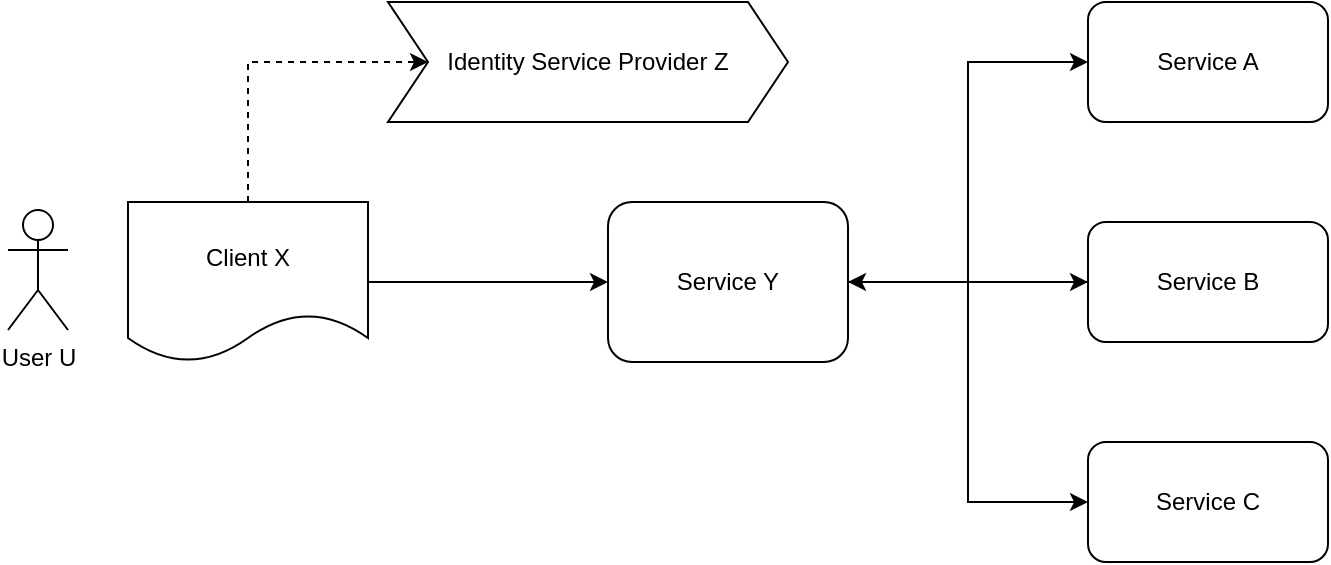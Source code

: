 <mxfile version="23.0.2" type="device" pages="4">
  <diagram name="Page-1" id="EpHW6jqLxCIZAKVAhLXX">
    <mxGraphModel dx="1949" dy="1128" grid="1" gridSize="10" guides="1" tooltips="1" connect="1" arrows="1" fold="1" page="1" pageScale="1" pageWidth="850" pageHeight="1100" math="0" shadow="0">
      <root>
        <mxCell id="0" />
        <mxCell id="1" parent="0" />
        <mxCell id="L0ccHUHznv0jZJR_1SAf-1" style="edgeStyle=orthogonalEdgeStyle;rounded=0;orthogonalLoop=1;jettySize=auto;html=1;entryX=0;entryY=0.5;entryDx=0;entryDy=0;" parent="1" source="L0ccHUHznv0jZJR_1SAf-4" target="L0ccHUHznv0jZJR_1SAf-9" edge="1">
          <mxGeometry relative="1" as="geometry" />
        </mxCell>
        <mxCell id="L0ccHUHznv0jZJR_1SAf-2" style="edgeStyle=orthogonalEdgeStyle;rounded=0;orthogonalLoop=1;jettySize=auto;html=1;entryX=0;entryY=0.5;entryDx=0;entryDy=0;" parent="1" source="L0ccHUHznv0jZJR_1SAf-4" target="L0ccHUHznv0jZJR_1SAf-12" edge="1">
          <mxGeometry relative="1" as="geometry" />
        </mxCell>
        <mxCell id="L0ccHUHznv0jZJR_1SAf-3" style="edgeStyle=orthogonalEdgeStyle;rounded=0;orthogonalLoop=1;jettySize=auto;html=1;entryX=0;entryY=0.5;entryDx=0;entryDy=0;" parent="1" source="L0ccHUHznv0jZJR_1SAf-4" target="L0ccHUHznv0jZJR_1SAf-11" edge="1">
          <mxGeometry relative="1" as="geometry" />
        </mxCell>
        <mxCell id="L0ccHUHznv0jZJR_1SAf-4" value="Service Y" style="rounded=1;whiteSpace=wrap;html=1;" parent="1" vertex="1">
          <mxGeometry x="320" y="340" width="120" height="80" as="geometry" />
        </mxCell>
        <mxCell id="L0ccHUHznv0jZJR_1SAf-5" style="edgeStyle=orthogonalEdgeStyle;rounded=0;orthogonalLoop=1;jettySize=auto;html=1;entryX=0;entryY=0.5;entryDx=0;entryDy=0;" parent="1" source="L0ccHUHznv0jZJR_1SAf-7" target="L0ccHUHznv0jZJR_1SAf-4" edge="1">
          <mxGeometry relative="1" as="geometry" />
        </mxCell>
        <mxCell id="L0ccHUHznv0jZJR_1SAf-6" style="edgeStyle=orthogonalEdgeStyle;rounded=0;orthogonalLoop=1;jettySize=auto;html=1;entryX=0;entryY=0.5;entryDx=0;entryDy=0;dashed=1;" parent="1" source="L0ccHUHznv0jZJR_1SAf-7" target="L0ccHUHznv0jZJR_1SAf-13" edge="1">
          <mxGeometry relative="1" as="geometry">
            <Array as="points">
              <mxPoint x="140" y="270" />
            </Array>
          </mxGeometry>
        </mxCell>
        <mxCell id="L0ccHUHznv0jZJR_1SAf-7" value="Client X" style="shape=document;whiteSpace=wrap;html=1;boundedLbl=1;" parent="1" vertex="1">
          <mxGeometry x="80" y="340" width="120" height="80" as="geometry" />
        </mxCell>
        <mxCell id="L0ccHUHznv0jZJR_1SAf-9" value="Service A" style="rounded=1;whiteSpace=wrap;html=1;" parent="1" vertex="1">
          <mxGeometry x="560" y="240" width="120" height="60" as="geometry" />
        </mxCell>
        <mxCell id="L0ccHUHznv0jZJR_1SAf-10" style="edgeStyle=orthogonalEdgeStyle;rounded=0;orthogonalLoop=1;jettySize=auto;html=1;entryX=1;entryY=0.5;entryDx=0;entryDy=0;" parent="1" source="L0ccHUHznv0jZJR_1SAf-11" target="L0ccHUHznv0jZJR_1SAf-4" edge="1">
          <mxGeometry relative="1" as="geometry" />
        </mxCell>
        <mxCell id="L0ccHUHznv0jZJR_1SAf-11" value="Service B" style="rounded=1;whiteSpace=wrap;html=1;" parent="1" vertex="1">
          <mxGeometry x="560" y="350" width="120" height="60" as="geometry" />
        </mxCell>
        <mxCell id="L0ccHUHznv0jZJR_1SAf-12" value="Service C" style="rounded=1;whiteSpace=wrap;html=1;" parent="1" vertex="1">
          <mxGeometry x="560" y="460" width="120" height="60" as="geometry" />
        </mxCell>
        <mxCell id="L0ccHUHznv0jZJR_1SAf-13" value="Identity Service Provider Z" style="shape=step;perimeter=stepPerimeter;whiteSpace=wrap;html=1;fixedSize=1;" parent="1" vertex="1">
          <mxGeometry x="210" y="240" width="200" height="60" as="geometry" />
        </mxCell>
        <mxCell id="fC7v-ydzmRjRsPLZ8PLD-1" value="User U" style="shape=umlActor;verticalLabelPosition=bottom;verticalAlign=top;html=1;outlineConnect=0;" parent="1" vertex="1">
          <mxGeometry x="20" y="344" width="30" height="60" as="geometry" />
        </mxCell>
      </root>
    </mxGraphModel>
  </diagram>
  <diagram name="Transparante Orkestratie" id="_rfSxsfPXFABy3d9pGol">
    <mxGraphModel dx="1949" dy="1128" grid="1" gridSize="10" guides="1" tooltips="1" connect="1" arrows="1" fold="1" page="1" pageScale="1" pageWidth="850" pageHeight="1100" math="0" shadow="0">
      <root>
        <mxCell id="EHYHmaiTkJKFohf4Ew5H-0" />
        <mxCell id="EHYHmaiTkJKFohf4Ew5H-1" parent="EHYHmaiTkJKFohf4Ew5H-0" />
        <mxCell id="q_uElPZX7aL3MIyYJabv-2" style="edgeStyle=orthogonalEdgeStyle;rounded=0;orthogonalLoop=1;jettySize=auto;html=1;entryX=0;entryY=0.5;entryDx=0;entryDy=0;" parent="EHYHmaiTkJKFohf4Ew5H-1" source="EHYHmaiTkJKFohf4Ew5H-2" target="EHYHmaiTkJKFohf4Ew5H-4" edge="1">
          <mxGeometry relative="1" as="geometry" />
        </mxCell>
        <mxCell id="q_uElPZX7aL3MIyYJabv-3" style="edgeStyle=orthogonalEdgeStyle;rounded=0;orthogonalLoop=1;jettySize=auto;html=1;entryX=0;entryY=0.5;entryDx=0;entryDy=0;" parent="EHYHmaiTkJKFohf4Ew5H-1" source="EHYHmaiTkJKFohf4Ew5H-2" target="EHYHmaiTkJKFohf4Ew5H-6" edge="1">
          <mxGeometry relative="1" as="geometry" />
        </mxCell>
        <mxCell id="q_uElPZX7aL3MIyYJabv-4" style="edgeStyle=orthogonalEdgeStyle;rounded=0;orthogonalLoop=1;jettySize=auto;html=1;entryX=0;entryY=0.5;entryDx=0;entryDy=0;" parent="EHYHmaiTkJKFohf4Ew5H-1" source="EHYHmaiTkJKFohf4Ew5H-2" target="EHYHmaiTkJKFohf4Ew5H-5" edge="1">
          <mxGeometry relative="1" as="geometry" />
        </mxCell>
        <mxCell id="EHYHmaiTkJKFohf4Ew5H-2" value="Service Y" style="rounded=1;whiteSpace=wrap;html=1;" parent="EHYHmaiTkJKFohf4Ew5H-1" vertex="1">
          <mxGeometry x="320" y="340" width="120" height="80" as="geometry" />
        </mxCell>
        <mxCell id="q_uElPZX7aL3MIyYJabv-1" style="edgeStyle=orthogonalEdgeStyle;rounded=0;orthogonalLoop=1;jettySize=auto;html=1;entryX=0;entryY=0.5;entryDx=0;entryDy=0;startArrow=classic;startFill=1;" parent="EHYHmaiTkJKFohf4Ew5H-1" source="EHYHmaiTkJKFohf4Ew5H-3" target="EHYHmaiTkJKFohf4Ew5H-2" edge="1">
          <mxGeometry relative="1" as="geometry" />
        </mxCell>
        <mxCell id="q_uElPZX7aL3MIyYJabv-7" style="edgeStyle=orthogonalEdgeStyle;rounded=0;orthogonalLoop=1;jettySize=auto;html=1;entryX=0;entryY=0.5;entryDx=0;entryDy=0;startArrow=classic;startFill=1;dashed=1;" parent="EHYHmaiTkJKFohf4Ew5H-1" source="EHYHmaiTkJKFohf4Ew5H-3" target="q_uElPZX7aL3MIyYJabv-6" edge="1">
          <mxGeometry relative="1" as="geometry">
            <Array as="points">
              <mxPoint x="140" y="270" />
            </Array>
          </mxGeometry>
        </mxCell>
        <mxCell id="EHYHmaiTkJKFohf4Ew5H-3" value="Client X" style="shape=document;whiteSpace=wrap;html=1;boundedLbl=1;" parent="EHYHmaiTkJKFohf4Ew5H-1" vertex="1">
          <mxGeometry x="80" y="340" width="120" height="80" as="geometry" />
        </mxCell>
        <mxCell id="q_uElPZX7aL3MIyYJabv-12" style="edgeStyle=orthogonalEdgeStyle;rounded=0;orthogonalLoop=1;jettySize=auto;html=1;entryX=0.5;entryY=0;entryDx=0;entryDy=0;dashed=1;" parent="EHYHmaiTkJKFohf4Ew5H-1" source="EHYHmaiTkJKFohf4Ew5H-4" target="q_uElPZX7aL3MIyYJabv-6" edge="1">
          <mxGeometry relative="1" as="geometry">
            <Array as="points">
              <mxPoint x="720" y="270" />
              <mxPoint x="720" y="210" />
              <mxPoint x="270" y="210" />
            </Array>
          </mxGeometry>
        </mxCell>
        <mxCell id="EHYHmaiTkJKFohf4Ew5H-4" value="Service A" style="rounded=1;whiteSpace=wrap;html=1;" parent="EHYHmaiTkJKFohf4Ew5H-1" vertex="1">
          <mxGeometry x="560" y="240" width="120" height="60" as="geometry" />
        </mxCell>
        <mxCell id="q_uElPZX7aL3MIyYJabv-5" style="edgeStyle=orthogonalEdgeStyle;rounded=0;orthogonalLoop=1;jettySize=auto;html=1;entryX=1;entryY=0.5;entryDx=0;entryDy=0;" parent="EHYHmaiTkJKFohf4Ew5H-1" source="EHYHmaiTkJKFohf4Ew5H-5" target="EHYHmaiTkJKFohf4Ew5H-2" edge="1">
          <mxGeometry relative="1" as="geometry" />
        </mxCell>
        <mxCell id="EHYHmaiTkJKFohf4Ew5H-5" value="Service B" style="rounded=1;whiteSpace=wrap;html=1;" parent="EHYHmaiTkJKFohf4Ew5H-1" vertex="1">
          <mxGeometry x="560" y="350" width="120" height="60" as="geometry" />
        </mxCell>
        <mxCell id="EHYHmaiTkJKFohf4Ew5H-6" value="Service C" style="rounded=1;whiteSpace=wrap;html=1;" parent="EHYHmaiTkJKFohf4Ew5H-1" vertex="1">
          <mxGeometry x="560" y="460" width="120" height="60" as="geometry" />
        </mxCell>
        <mxCell id="q_uElPZX7aL3MIyYJabv-6" value="Identity Service Provider Z" style="shape=step;perimeter=stepPerimeter;whiteSpace=wrap;html=1;fixedSize=1;" parent="EHYHmaiTkJKFohf4Ew5H-1" vertex="1">
          <mxGeometry x="210" y="230" width="120" height="80" as="geometry" />
        </mxCell>
        <mxCell id="q_uElPZX7aL3MIyYJabv-13" value="Check Token" style="shape=callout;whiteSpace=wrap;html=1;perimeter=calloutPerimeter;position2=0.25;" parent="EHYHmaiTkJKFohf4Ew5H-1" vertex="1">
          <mxGeometry x="700" y="120" width="120" height="80" as="geometry" />
        </mxCell>
        <mxCell id="q_uElPZX7aL3MIyYJabv-15" value="" style="endArrow=none;dashed=1;html=1;rounded=0;entryX=1;entryY=0.5;entryDx=0;entryDy=0;" parent="EHYHmaiTkJKFohf4Ew5H-1" target="EHYHmaiTkJKFohf4Ew5H-5" edge="1">
          <mxGeometry width="50" height="50" relative="1" as="geometry">
            <mxPoint x="720" y="270" as="sourcePoint" />
            <mxPoint x="450" y="160" as="targetPoint" />
            <Array as="points">
              <mxPoint x="720" y="380" />
            </Array>
          </mxGeometry>
        </mxCell>
        <mxCell id="q_uElPZX7aL3MIyYJabv-16" value="" style="endArrow=none;dashed=1;html=1;rounded=0;" parent="EHYHmaiTkJKFohf4Ew5H-1" edge="1">
          <mxGeometry width="50" height="50" relative="1" as="geometry">
            <mxPoint x="720" y="383" as="sourcePoint" />
            <mxPoint x="680" y="491.8" as="targetPoint" />
            <Array as="points">
              <mxPoint x="720" y="493" />
            </Array>
          </mxGeometry>
        </mxCell>
        <mxCell id="BnIP_UFrEvCzizGmCwWl-0" value="User U" style="shape=umlActor;verticalLabelPosition=bottom;verticalAlign=top;html=1;outlineConnect=0;" parent="EHYHmaiTkJKFohf4Ew5H-1" vertex="1">
          <mxGeometry x="20" y="340" width="30" height="60" as="geometry" />
        </mxCell>
      </root>
    </mxGraphModel>
  </diagram>
  <diagram name="Federatief Transparante Orkestratie" id="jRCAMnrzfwnD-AthjrMk">
    <mxGraphModel dx="1949" dy="1128" grid="1" gridSize="10" guides="1" tooltips="1" connect="1" arrows="1" fold="1" page="1" pageScale="1" pageWidth="850" pageHeight="1100" math="0" shadow="0">
      <root>
        <mxCell id="gMAhhcy13wnW3B1Agv1_-0" />
        <mxCell id="gMAhhcy13wnW3B1Agv1_-1" parent="gMAhhcy13wnW3B1Agv1_-0" />
        <mxCell id="gMAhhcy13wnW3B1Agv1_-2" style="edgeStyle=orthogonalEdgeStyle;rounded=0;orthogonalLoop=1;jettySize=auto;html=1;entryX=0;entryY=0.5;entryDx=0;entryDy=0;" parent="gMAhhcy13wnW3B1Agv1_-1" source="gMAhhcy13wnW3B1Agv1_-5" target="gMAhhcy13wnW3B1Agv1_-10" edge="1">
          <mxGeometry relative="1" as="geometry" />
        </mxCell>
        <mxCell id="gMAhhcy13wnW3B1Agv1_-4" style="edgeStyle=orthogonalEdgeStyle;rounded=0;orthogonalLoop=1;jettySize=auto;html=1;entryX=0;entryY=0.5;entryDx=0;entryDy=0;" parent="gMAhhcy13wnW3B1Agv1_-1" source="gMAhhcy13wnW3B1Agv1_-5" target="gMAhhcy13wnW3B1Agv1_-12" edge="1">
          <mxGeometry relative="1" as="geometry" />
        </mxCell>
        <mxCell id="gMAhhcy13wnW3B1Agv1_-5" value="Service Y" style="rounded=1;whiteSpace=wrap;html=1;" parent="gMAhhcy13wnW3B1Agv1_-1" vertex="1">
          <mxGeometry x="320" y="340" width="120" height="80" as="geometry" />
        </mxCell>
        <mxCell id="gMAhhcy13wnW3B1Agv1_-6" style="edgeStyle=orthogonalEdgeStyle;rounded=0;orthogonalLoop=1;jettySize=auto;html=1;entryX=0;entryY=0.5;entryDx=0;entryDy=0;startArrow=classic;startFill=1;" parent="gMAhhcy13wnW3B1Agv1_-1" source="gMAhhcy13wnW3B1Agv1_-8" target="gMAhhcy13wnW3B1Agv1_-5" edge="1">
          <mxGeometry relative="1" as="geometry" />
        </mxCell>
        <mxCell id="gMAhhcy13wnW3B1Agv1_-7" style="edgeStyle=orthogonalEdgeStyle;rounded=0;orthogonalLoop=1;jettySize=auto;html=1;entryX=0;entryY=0.5;entryDx=0;entryDy=0;startArrow=classic;startFill=1;dashed=1;" parent="gMAhhcy13wnW3B1Agv1_-1" source="gMAhhcy13wnW3B1Agv1_-8" target="gMAhhcy13wnW3B1Agv1_-15" edge="1">
          <mxGeometry relative="1" as="geometry">
            <Array as="points">
              <mxPoint x="140" y="270" />
            </Array>
          </mxGeometry>
        </mxCell>
        <mxCell id="gMAhhcy13wnW3B1Agv1_-8" value="Client X" style="shape=document;whiteSpace=wrap;html=1;boundedLbl=1;" parent="gMAhhcy13wnW3B1Agv1_-1" vertex="1">
          <mxGeometry x="80" y="340" width="120" height="80" as="geometry" />
        </mxCell>
        <mxCell id="gMAhhcy13wnW3B1Agv1_-9" style="edgeStyle=orthogonalEdgeStyle;rounded=0;orthogonalLoop=1;jettySize=auto;html=1;dashed=1;exitX=0;exitY=0.5;exitDx=0;exitDy=0;startArrow=classic;startFill=1;" parent="gMAhhcy13wnW3B1Agv1_-1" source="dXCB5kNJv2nUERafI0Bq-0" target="gMAhhcy13wnW3B1Agv1_-5" edge="1">
          <mxGeometry relative="1" as="geometry" />
        </mxCell>
        <mxCell id="gMAhhcy13wnW3B1Agv1_-10" value="Service A" style="rounded=1;whiteSpace=wrap;html=1;" parent="gMAhhcy13wnW3B1Agv1_-1" vertex="1">
          <mxGeometry x="560" y="240" width="120" height="60" as="geometry" />
        </mxCell>
        <mxCell id="gMAhhcy13wnW3B1Agv1_-11" style="edgeStyle=orthogonalEdgeStyle;rounded=0;orthogonalLoop=1;jettySize=auto;html=1;entryX=1;entryY=0.5;entryDx=0;entryDy=0;" parent="gMAhhcy13wnW3B1Agv1_-1" source="gMAhhcy13wnW3B1Agv1_-12" target="gMAhhcy13wnW3B1Agv1_-5" edge="1">
          <mxGeometry relative="1" as="geometry" />
        </mxCell>
        <mxCell id="gMAhhcy13wnW3B1Agv1_-12" value="Service B" style="rounded=1;whiteSpace=wrap;html=1;" parent="gMAhhcy13wnW3B1Agv1_-1" vertex="1">
          <mxGeometry x="560" y="350" width="120" height="60" as="geometry" />
        </mxCell>
        <mxCell id="gMAhhcy13wnW3B1Agv1_-15" value="Identity Service Provider Z" style="shape=step;perimeter=stepPerimeter;whiteSpace=wrap;html=1;fixedSize=1;" parent="gMAhhcy13wnW3B1Agv1_-1" vertex="1">
          <mxGeometry x="190" y="230" width="120" height="80" as="geometry" />
        </mxCell>
        <mxCell id="gMAhhcy13wnW3B1Agv1_-19" value="Check Tokens" style="shape=callout;whiteSpace=wrap;html=1;perimeter=calloutPerimeter;position2=0.33;base=10;rotation=90;horizontal=0;" parent="gMAhhcy13wnW3B1Agv1_-1" vertex="1">
          <mxGeometry x="790" y="320" width="40" height="120" as="geometry" />
        </mxCell>
        <mxCell id="gMAhhcy13wnW3B1Agv1_-20" value="" style="endArrow=none;dashed=1;html=1;rounded=0;entryX=1;entryY=0.5;entryDx=0;entryDy=0;exitX=0.25;exitY=1;exitDx=0;exitDy=0;" parent="gMAhhcy13wnW3B1Agv1_-1" source="dXCB5kNJv2nUERafI0Bq-1" target="gMAhhcy13wnW3B1Agv1_-12" edge="1">
          <mxGeometry width="50" height="50" relative="1" as="geometry">
            <mxPoint x="720" y="270" as="sourcePoint" />
            <mxPoint x="450" y="160" as="targetPoint" />
            <Array as="points">
              <mxPoint x="740" y="380" />
            </Array>
          </mxGeometry>
        </mxCell>
        <mxCell id="gMAhhcy13wnW3B1Agv1_-23" value="User U" style="shape=umlActor;verticalLabelPosition=bottom;verticalAlign=top;html=1;outlineConnect=0;" parent="gMAhhcy13wnW3B1Agv1_-1" vertex="1">
          <mxGeometry x="20" y="340" width="30" height="60" as="geometry" />
        </mxCell>
        <mxCell id="dXCB5kNJv2nUERafI0Bq-1" value="Identity Service Provider B-Z" style="shape=step;perimeter=stepPerimeter;whiteSpace=wrap;html=1;fixedSize=1;" parent="gMAhhcy13wnW3B1Agv1_-1" vertex="1">
          <mxGeometry x="710" y="177" width="120" height="80" as="geometry" />
        </mxCell>
        <mxCell id="dXCB5kNJv2nUERafI0Bq-2" value="" style="endArrow=none;dashed=1;html=1;rounded=0;entryX=1;entryY=0.5;entryDx=0;entryDy=0;exitX=0.25;exitY=1;exitDx=0;exitDy=0;" parent="gMAhhcy13wnW3B1Agv1_-1" source="dXCB5kNJv2nUERafI0Bq-0" target="gMAhhcy13wnW3B1Agv1_-10" edge="1">
          <mxGeometry width="50" height="50" relative="1" as="geometry">
            <mxPoint x="750" y="300" as="sourcePoint" />
            <mxPoint x="690" y="390" as="targetPoint" />
            <Array as="points">
              <mxPoint x="700" y="270" />
            </Array>
          </mxGeometry>
        </mxCell>
        <mxCell id="dXCB5kNJv2nUERafI0Bq-0" value="Identity Service Provider A-Z" style="shape=step;perimeter=stepPerimeter;whiteSpace=wrap;html=1;fixedSize=1;" parent="gMAhhcy13wnW3B1Agv1_-1" vertex="1">
          <mxGeometry x="670" y="120" width="120" height="80" as="geometry" />
        </mxCell>
        <mxCell id="fiHEMyQbmcT0Joeohih4-0" value="Token exchange" style="shape=callout;whiteSpace=wrap;html=1;perimeter=calloutPerimeter;position2=0.25;" parent="gMAhhcy13wnW3B1Agv1_-1" vertex="1">
          <mxGeometry x="440" y="70" width="120" height="80" as="geometry" />
        </mxCell>
        <mxCell id="81HitoKij6is1KsNAT3M-0" style="edgeStyle=orthogonalEdgeStyle;rounded=0;orthogonalLoop=1;jettySize=auto;html=1;dashed=1;exitX=1;exitY=0.5;exitDx=0;exitDy=0;entryX=0.25;entryY=0;entryDx=0;entryDy=0;startArrow=classic;startFill=1;" edge="1" parent="gMAhhcy13wnW3B1Agv1_-1" source="gMAhhcy13wnW3B1Agv1_-15" target="gMAhhcy13wnW3B1Agv1_-5">
          <mxGeometry relative="1" as="geometry">
            <mxPoint x="700" y="170" as="sourcePoint" />
            <mxPoint x="390" y="350" as="targetPoint" />
          </mxGeometry>
        </mxCell>
        <mxCell id="LkjsgTLm7ecOKUWoWrRd-0" value="Check Token" style="shape=callout;whiteSpace=wrap;html=1;perimeter=calloutPerimeter;position2=1;size=100;position=0.67;base=10;" vertex="1" parent="gMAhhcy13wnW3B1Agv1_-1">
          <mxGeometry x="210" y="120" width="120" height="140" as="geometry" />
        </mxCell>
      </root>
    </mxGraphModel>
  </diagram>
  <diagram name="Niet transparante Orkestratie" id="TVhg6FZJYyUQbOfhvMYa">
    <mxGraphModel dx="1949" dy="1128" grid="1" gridSize="10" guides="1" tooltips="1" connect="1" arrows="1" fold="1" page="1" pageScale="1" pageWidth="850" pageHeight="1100" math="0" shadow="0">
      <root>
        <mxCell id="sD2qBlh5hnlvkcfr3QLK-0" />
        <mxCell id="sD2qBlh5hnlvkcfr3QLK-1" parent="sD2qBlh5hnlvkcfr3QLK-0" />
        <mxCell id="sD2qBlh5hnlvkcfr3QLK-2" style="edgeStyle=orthogonalEdgeStyle;rounded=0;orthogonalLoop=1;jettySize=auto;html=1;entryX=0;entryY=0.5;entryDx=0;entryDy=0;" parent="sD2qBlh5hnlvkcfr3QLK-1" source="sD2qBlh5hnlvkcfr3QLK-5" target="sD2qBlh5hnlvkcfr3QLK-10" edge="1">
          <mxGeometry relative="1" as="geometry" />
        </mxCell>
        <mxCell id="sD2qBlh5hnlvkcfr3QLK-3" style="edgeStyle=orthogonalEdgeStyle;rounded=0;orthogonalLoop=1;jettySize=auto;html=1;entryX=0;entryY=0.5;entryDx=0;entryDy=0;" parent="sD2qBlh5hnlvkcfr3QLK-1" source="sD2qBlh5hnlvkcfr3QLK-5" target="sD2qBlh5hnlvkcfr3QLK-13" edge="1">
          <mxGeometry relative="1" as="geometry" />
        </mxCell>
        <mxCell id="sD2qBlh5hnlvkcfr3QLK-4" style="edgeStyle=orthogonalEdgeStyle;rounded=0;orthogonalLoop=1;jettySize=auto;html=1;entryX=0;entryY=0.5;entryDx=0;entryDy=0;" parent="sD2qBlh5hnlvkcfr3QLK-1" source="sD2qBlh5hnlvkcfr3QLK-5" target="sD2qBlh5hnlvkcfr3QLK-12" edge="1">
          <mxGeometry relative="1" as="geometry" />
        </mxCell>
        <mxCell id="sD2qBlh5hnlvkcfr3QLK-5" value="Service Y" style="rounded=1;whiteSpace=wrap;html=1;" parent="sD2qBlh5hnlvkcfr3QLK-1" vertex="1">
          <mxGeometry x="320" y="340" width="120" height="80" as="geometry" />
        </mxCell>
        <mxCell id="sD2qBlh5hnlvkcfr3QLK-6" style="edgeStyle=orthogonalEdgeStyle;rounded=0;orthogonalLoop=1;jettySize=auto;html=1;entryX=0;entryY=0.5;entryDx=0;entryDy=0;" parent="sD2qBlh5hnlvkcfr3QLK-1" source="sD2qBlh5hnlvkcfr3QLK-8" target="sD2qBlh5hnlvkcfr3QLK-5" edge="1">
          <mxGeometry relative="1" as="geometry" />
        </mxCell>
        <mxCell id="sD2qBlh5hnlvkcfr3QLK-7" style="edgeStyle=orthogonalEdgeStyle;rounded=0;orthogonalLoop=1;jettySize=auto;html=1;entryX=0;entryY=0.5;entryDx=0;entryDy=0;dashed=1;startArrow=classic;startFill=1;" parent="sD2qBlh5hnlvkcfr3QLK-1" source="sD2qBlh5hnlvkcfr3QLK-8" target="sD2qBlh5hnlvkcfr3QLK-15" edge="1">
          <mxGeometry relative="1" as="geometry">
            <Array as="points">
              <mxPoint x="140" y="270" />
            </Array>
          </mxGeometry>
        </mxCell>
        <mxCell id="sD2qBlh5hnlvkcfr3QLK-8" value="Client X" style="shape=document;whiteSpace=wrap;html=1;boundedLbl=1;" parent="sD2qBlh5hnlvkcfr3QLK-1" vertex="1">
          <mxGeometry x="80" y="340" width="120" height="80" as="geometry" />
        </mxCell>
        <mxCell id="sD2qBlh5hnlvkcfr3QLK-9" style="edgeStyle=orthogonalEdgeStyle;rounded=0;orthogonalLoop=1;jettySize=auto;html=1;dashed=1;exitX=0.5;exitY=0;exitDx=0;exitDy=0;startArrow=classic;startFill=1;" parent="sD2qBlh5hnlvkcfr3QLK-1" source="sD2qBlh5hnlvkcfr3QLK-5" target="sD2qBlh5hnlvkcfr3QLK-15" edge="1">
          <mxGeometry relative="1" as="geometry">
            <Array as="points">
              <mxPoint x="380" y="270" />
            </Array>
          </mxGeometry>
        </mxCell>
        <mxCell id="sD2qBlh5hnlvkcfr3QLK-10" value="Service A" style="rounded=1;whiteSpace=wrap;html=1;" parent="sD2qBlh5hnlvkcfr3QLK-1" vertex="1">
          <mxGeometry x="560" y="240" width="120" height="60" as="geometry" />
        </mxCell>
        <mxCell id="sD2qBlh5hnlvkcfr3QLK-11" style="edgeStyle=orthogonalEdgeStyle;rounded=0;orthogonalLoop=1;jettySize=auto;html=1;entryX=1;entryY=0.5;entryDx=0;entryDy=0;" parent="sD2qBlh5hnlvkcfr3QLK-1" source="sD2qBlh5hnlvkcfr3QLK-12" target="sD2qBlh5hnlvkcfr3QLK-5" edge="1">
          <mxGeometry relative="1" as="geometry" />
        </mxCell>
        <mxCell id="sD2qBlh5hnlvkcfr3QLK-12" value="Service B" style="rounded=1;whiteSpace=wrap;html=1;" parent="sD2qBlh5hnlvkcfr3QLK-1" vertex="1">
          <mxGeometry x="560" y="350" width="120" height="60" as="geometry" />
        </mxCell>
        <mxCell id="sD2qBlh5hnlvkcfr3QLK-13" value="Service C" style="rounded=1;whiteSpace=wrap;html=1;" parent="sD2qBlh5hnlvkcfr3QLK-1" vertex="1">
          <mxGeometry x="560" y="460" width="120" height="60" as="geometry" />
        </mxCell>
        <mxCell id="sD2qBlh5hnlvkcfr3QLK-15" value="Identity Service Provider Z" style="shape=step;perimeter=stepPerimeter;whiteSpace=wrap;html=1;fixedSize=1;" parent="sD2qBlh5hnlvkcfr3QLK-1" vertex="1">
          <mxGeometry x="210" y="230" width="120" height="80" as="geometry" />
        </mxCell>
        <mxCell id="sD2qBlh5hnlvkcfr3QLK-19" value="Check Token" style="shape=callout;whiteSpace=wrap;html=1;perimeter=calloutPerimeter;position2=0.25;" parent="sD2qBlh5hnlvkcfr3QLK-1" vertex="1">
          <mxGeometry x="365" y="177" width="120" height="80" as="geometry" />
        </mxCell>
        <mxCell id="G3wjGapwdX6rPhgUVmQW-0" value="User U" style="shape=umlActor;verticalLabelPosition=bottom;verticalAlign=top;html=1;outlineConnect=0;" parent="sD2qBlh5hnlvkcfr3QLK-1" vertex="1">
          <mxGeometry x="20" y="340" width="30" height="60" as="geometry" />
        </mxCell>
      </root>
    </mxGraphModel>
  </diagram>
</mxfile>
